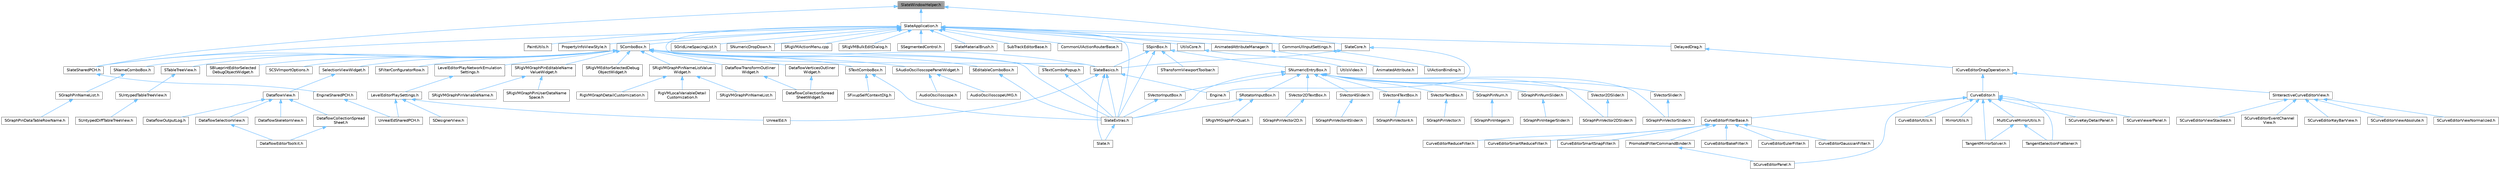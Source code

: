 digraph "SlateWindowHelper.h"
{
 // INTERACTIVE_SVG=YES
 // LATEX_PDF_SIZE
  bgcolor="transparent";
  edge [fontname=Helvetica,fontsize=10,labelfontname=Helvetica,labelfontsize=10];
  node [fontname=Helvetica,fontsize=10,shape=box,height=0.2,width=0.4];
  Node1 [id="Node000001",label="SlateWindowHelper.h",height=0.2,width=0.4,color="gray40", fillcolor="grey60", style="filled", fontcolor="black",tooltip=" "];
  Node1 -> Node2 [id="edge1_Node000001_Node000002",dir="back",color="steelblue1",style="solid",tooltip=" "];
  Node2 [id="Node000002",label="SlateApplication.h",height=0.2,width=0.4,color="grey40", fillcolor="white", style="filled",URL="$db/d28/SlateApplication_8h.html",tooltip=" "];
  Node2 -> Node3 [id="edge2_Node000002_Node000003",dir="back",color="steelblue1",style="solid",tooltip=" "];
  Node3 [id="Node000003",label="AnimatedAttributeManager.h",height=0.2,width=0.4,color="grey40", fillcolor="white", style="filled",URL="$d8/d68/AnimatedAttributeManager_8h.html",tooltip=" "];
  Node3 -> Node4 [id="edge3_Node000003_Node000004",dir="back",color="steelblue1",style="solid",tooltip=" "];
  Node4 [id="Node000004",label="AnimatedAttribute.h",height=0.2,width=0.4,color="grey40", fillcolor="white", style="filled",URL="$dd/df4/AnimatedAttribute_8h.html",tooltip=" "];
  Node2 -> Node5 [id="edge4_Node000002_Node000005",dir="back",color="steelblue1",style="solid",tooltip=" "];
  Node5 [id="Node000005",label="CommonUIActionRouterBase.h",height=0.2,width=0.4,color="grey40", fillcolor="white", style="filled",URL="$d9/dd5/CommonUIActionRouterBase_8h.html",tooltip=" "];
  Node2 -> Node6 [id="edge5_Node000002_Node000006",dir="back",color="steelblue1",style="solid",tooltip=" "];
  Node6 [id="Node000006",label="CommonUIInputSettings.h",height=0.2,width=0.4,color="grey40", fillcolor="white", style="filled",URL="$d4/d5b/CommonUIInputSettings_8h.html",tooltip=" "];
  Node6 -> Node7 [id="edge6_Node000006_Node000007",dir="back",color="steelblue1",style="solid",tooltip=" "];
  Node7 [id="Node000007",label="UIActionBinding.h",height=0.2,width=0.4,color="grey40", fillcolor="white", style="filled",URL="$d9/d31/UIActionBinding_8h.html",tooltip=" "];
  Node2 -> Node8 [id="edge7_Node000002_Node000008",dir="back",color="steelblue1",style="solid",tooltip=" "];
  Node8 [id="Node000008",label="DelayedDrag.h",height=0.2,width=0.4,color="grey40", fillcolor="white", style="filled",URL="$d7/d2b/DelayedDrag_8h.html",tooltip=" "];
  Node8 -> Node9 [id="edge8_Node000008_Node000009",dir="back",color="steelblue1",style="solid",tooltip=" "];
  Node9 [id="Node000009",label="ICurveEditorDragOperation.h",height=0.2,width=0.4,color="grey40", fillcolor="white", style="filled",URL="$d7/d15/ICurveEditorDragOperation_8h.html",tooltip=" "];
  Node9 -> Node10 [id="edge9_Node000009_Node000010",dir="back",color="steelblue1",style="solid",tooltip=" "];
  Node10 [id="Node000010",label="CurveEditor.h",height=0.2,width=0.4,color="grey40", fillcolor="white", style="filled",URL="$d1/d27/CurveEditor_8h.html",tooltip=" "];
  Node10 -> Node11 [id="edge10_Node000010_Node000011",dir="back",color="steelblue1",style="solid",tooltip=" "];
  Node11 [id="Node000011",label="CurveEditorFilterBase.h",height=0.2,width=0.4,color="grey40", fillcolor="white", style="filled",URL="$d9/d6a/CurveEditorFilterBase_8h.html",tooltip=" "];
  Node11 -> Node12 [id="edge11_Node000011_Node000012",dir="back",color="steelblue1",style="solid",tooltip=" "];
  Node12 [id="Node000012",label="CurveEditorBakeFilter.h",height=0.2,width=0.4,color="grey40", fillcolor="white", style="filled",URL="$dd/d47/CurveEditorBakeFilter_8h.html",tooltip=" "];
  Node11 -> Node13 [id="edge12_Node000011_Node000013",dir="back",color="steelblue1",style="solid",tooltip=" "];
  Node13 [id="Node000013",label="CurveEditorEulerFilter.h",height=0.2,width=0.4,color="grey40", fillcolor="white", style="filled",URL="$d1/d0e/CurveEditorEulerFilter_8h.html",tooltip=" "];
  Node11 -> Node14 [id="edge13_Node000011_Node000014",dir="back",color="steelblue1",style="solid",tooltip=" "];
  Node14 [id="Node000014",label="CurveEditorGaussianFilter.h",height=0.2,width=0.4,color="grey40", fillcolor="white", style="filled",URL="$d1/de6/CurveEditorGaussianFilter_8h.html",tooltip=" "];
  Node11 -> Node15 [id="edge14_Node000011_Node000015",dir="back",color="steelblue1",style="solid",tooltip=" "];
  Node15 [id="Node000015",label="CurveEditorReduceFilter.h",height=0.2,width=0.4,color="grey40", fillcolor="white", style="filled",URL="$d4/d9f/CurveEditorReduceFilter_8h.html",tooltip=" "];
  Node11 -> Node16 [id="edge15_Node000011_Node000016",dir="back",color="steelblue1",style="solid",tooltip=" "];
  Node16 [id="Node000016",label="CurveEditorSmartReduceFilter.h",height=0.2,width=0.4,color="grey40", fillcolor="white", style="filled",URL="$d9/d5a/CurveEditorSmartReduceFilter_8h.html",tooltip=" "];
  Node11 -> Node17 [id="edge16_Node000011_Node000017",dir="back",color="steelblue1",style="solid",tooltip=" "];
  Node17 [id="Node000017",label="CurveEditorSmartSnapFilter.h",height=0.2,width=0.4,color="grey40", fillcolor="white", style="filled",URL="$d1/dfb/CurveEditorSmartSnapFilter_8h.html",tooltip=" "];
  Node11 -> Node18 [id="edge17_Node000011_Node000018",dir="back",color="steelblue1",style="solid",tooltip=" "];
  Node18 [id="Node000018",label="PromotedFilterCommandBinder.h",height=0.2,width=0.4,color="grey40", fillcolor="white", style="filled",URL="$da/d3b/PromotedFilterCommandBinder_8h.html",tooltip=" "];
  Node18 -> Node19 [id="edge18_Node000018_Node000019",dir="back",color="steelblue1",style="solid",tooltip=" "];
  Node19 [id="Node000019",label="SCurveEditorPanel.h",height=0.2,width=0.4,color="grey40", fillcolor="white", style="filled",URL="$db/d60/SCurveEditorPanel_8h.html",tooltip=" "];
  Node10 -> Node20 [id="edge19_Node000010_Node000020",dir="back",color="steelblue1",style="solid",tooltip=" "];
  Node20 [id="Node000020",label="CurveEditorUtils.h",height=0.2,width=0.4,color="grey40", fillcolor="white", style="filled",URL="$d3/d81/CurveEditorUtils_8h.html",tooltip=" "];
  Node10 -> Node21 [id="edge20_Node000010_Node000021",dir="back",color="steelblue1",style="solid",tooltip=" "];
  Node21 [id="Node000021",label="MirrorUtils.h",height=0.2,width=0.4,color="grey40", fillcolor="white", style="filled",URL="$da/d75/MirrorUtils_8h.html",tooltip=" "];
  Node10 -> Node22 [id="edge21_Node000010_Node000022",dir="back",color="steelblue1",style="solid",tooltip=" "];
  Node22 [id="Node000022",label="MultiCurveMirrorUtils.h",height=0.2,width=0.4,color="grey40", fillcolor="white", style="filled",URL="$da/d1b/MultiCurveMirrorUtils_8h.html",tooltip=" "];
  Node22 -> Node23 [id="edge22_Node000022_Node000023",dir="back",color="steelblue1",style="solid",tooltip=" "];
  Node23 [id="Node000023",label="TangentMirrorSolver.h",height=0.2,width=0.4,color="grey40", fillcolor="white", style="filled",URL="$dc/dea/TangentMirrorSolver_8h.html",tooltip=" "];
  Node22 -> Node24 [id="edge23_Node000022_Node000024",dir="back",color="steelblue1",style="solid",tooltip=" "];
  Node24 [id="Node000024",label="TangentSelectionFlattener.h",height=0.2,width=0.4,color="grey40", fillcolor="white", style="filled",URL="$d7/dd8/TangentSelectionFlattener_8h.html",tooltip=" "];
  Node10 -> Node19 [id="edge24_Node000010_Node000019",dir="back",color="steelblue1",style="solid",tooltip=" "];
  Node10 -> Node25 [id="edge25_Node000010_Node000025",dir="back",color="steelblue1",style="solid",tooltip=" "];
  Node25 [id="Node000025",label="SCurveKeyDetailPanel.h",height=0.2,width=0.4,color="grey40", fillcolor="white", style="filled",URL="$d9/d1c/SCurveKeyDetailPanel_8h.html",tooltip=" "];
  Node10 -> Node26 [id="edge26_Node000010_Node000026",dir="back",color="steelblue1",style="solid",tooltip=" "];
  Node26 [id="Node000026",label="SCurveViewerPanel.h",height=0.2,width=0.4,color="grey40", fillcolor="white", style="filled",URL="$de/d3b/SCurveViewerPanel_8h.html",tooltip=" "];
  Node10 -> Node23 [id="edge27_Node000010_Node000023",dir="back",color="steelblue1",style="solid",tooltip=" "];
  Node10 -> Node24 [id="edge28_Node000010_Node000024",dir="back",color="steelblue1",style="solid",tooltip=" "];
  Node9 -> Node27 [id="edge29_Node000009_Node000027",dir="back",color="steelblue1",style="solid",tooltip=" "];
  Node27 [id="Node000027",label="SInteractiveCurveEditorView.h",height=0.2,width=0.4,color="grey40", fillcolor="white", style="filled",URL="$d2/dd9/SInteractiveCurveEditorView_8h.html",tooltip=" "];
  Node27 -> Node28 [id="edge30_Node000027_Node000028",dir="back",color="steelblue1",style="solid",tooltip=" "];
  Node28 [id="Node000028",label="SCurveEditorEventChannel\lView.h",height=0.2,width=0.4,color="grey40", fillcolor="white", style="filled",URL="$d9/df1/SCurveEditorEventChannelView_8h.html",tooltip=" "];
  Node27 -> Node29 [id="edge31_Node000027_Node000029",dir="back",color="steelblue1",style="solid",tooltip=" "];
  Node29 [id="Node000029",label="SCurveEditorKeyBarView.h",height=0.2,width=0.4,color="grey40", fillcolor="white", style="filled",URL="$d8/d9c/SCurveEditorKeyBarView_8h.html",tooltip=" "];
  Node27 -> Node30 [id="edge32_Node000027_Node000030",dir="back",color="steelblue1",style="solid",tooltip=" "];
  Node30 [id="Node000030",label="SCurveEditorViewAbsolute.h",height=0.2,width=0.4,color="grey40", fillcolor="white", style="filled",URL="$d0/d52/SCurveEditorViewAbsolute_8h.html",tooltip=" "];
  Node27 -> Node31 [id="edge33_Node000027_Node000031",dir="back",color="steelblue1",style="solid",tooltip=" "];
  Node31 [id="Node000031",label="SCurveEditorViewNormalized.h",height=0.2,width=0.4,color="grey40", fillcolor="white", style="filled",URL="$d5/de3/SCurveEditorViewNormalized_8h.html",tooltip=" "];
  Node27 -> Node32 [id="edge34_Node000027_Node000032",dir="back",color="steelblue1",style="solid",tooltip=" "];
  Node32 [id="Node000032",label="SCurveEditorViewStacked.h",height=0.2,width=0.4,color="grey40", fillcolor="white", style="filled",URL="$d0/d5a/SCurveEditorViewStacked_8h.html",tooltip=" "];
  Node2 -> Node33 [id="edge35_Node000002_Node000033",dir="back",color="steelblue1",style="solid",tooltip=" "];
  Node33 [id="Node000033",label="PaintUtils.h",height=0.2,width=0.4,color="grey40", fillcolor="white", style="filled",URL="$d9/da6/PaintUtils_8h.html",tooltip=" "];
  Node2 -> Node34 [id="edge36_Node000002_Node000034",dir="back",color="steelblue1",style="solid",tooltip=" "];
  Node34 [id="Node000034",label="PropertyInfoViewStyle.h",height=0.2,width=0.4,color="grey40", fillcolor="white", style="filled",URL="$d0/da8/PropertyInfoViewStyle_8h.html",tooltip=" "];
  Node2 -> Node35 [id="edge37_Node000002_Node000035",dir="back",color="steelblue1",style="solid",tooltip=" "];
  Node35 [id="Node000035",label="SComboBox.h",height=0.2,width=0.4,color="grey40", fillcolor="white", style="filled",URL="$d2/dd5/SComboBox_8h.html",tooltip=" "];
  Node35 -> Node36 [id="edge38_Node000035_Node000036",dir="back",color="steelblue1",style="solid",tooltip=" "];
  Node36 [id="Node000036",label="DataflowTransformOutliner\lWidget.h",height=0.2,width=0.4,color="grey40", fillcolor="white", style="filled",URL="$d8/df9/DataflowTransformOutlinerWidget_8h.html",tooltip=" "];
  Node36 -> Node37 [id="edge39_Node000036_Node000037",dir="back",color="steelblue1",style="solid",tooltip=" "];
  Node37 [id="Node000037",label="DataflowCollectionSpread\lSheetWidget.h",height=0.2,width=0.4,color="grey40", fillcolor="white", style="filled",URL="$da/da3/DataflowCollectionSpreadSheetWidget_8h.html",tooltip=" "];
  Node35 -> Node38 [id="edge40_Node000035_Node000038",dir="back",color="steelblue1",style="solid",tooltip=" "];
  Node38 [id="Node000038",label="DataflowVerticesOutliner\lWidget.h",height=0.2,width=0.4,color="grey40", fillcolor="white", style="filled",URL="$dd/deb/DataflowVerticesOutlinerWidget_8h.html",tooltip=" "];
  Node38 -> Node37 [id="edge41_Node000038_Node000037",dir="back",color="steelblue1",style="solid",tooltip=" "];
  Node35 -> Node39 [id="edge42_Node000035_Node000039",dir="back",color="steelblue1",style="solid",tooltip=" "];
  Node39 [id="Node000039",label="LevelEditorPlayNetworkEmulation\lSettings.h",height=0.2,width=0.4,color="grey40", fillcolor="white", style="filled",URL="$d4/d35/LevelEditorPlayNetworkEmulationSettings_8h.html",tooltip=" "];
  Node39 -> Node40 [id="edge43_Node000039_Node000040",dir="back",color="steelblue1",style="solid",tooltip=" "];
  Node40 [id="Node000040",label="LevelEditorPlaySettings.h",height=0.2,width=0.4,color="grey40", fillcolor="white", style="filled",URL="$d4/d3b/LevelEditorPlaySettings_8h.html",tooltip=" "];
  Node40 -> Node41 [id="edge44_Node000040_Node000041",dir="back",color="steelblue1",style="solid",tooltip=" "];
  Node41 [id="Node000041",label="SDesignerView.h",height=0.2,width=0.4,color="grey40", fillcolor="white", style="filled",URL="$d2/d14/SDesignerView_8h.html",tooltip=" "];
  Node40 -> Node42 [id="edge45_Node000040_Node000042",dir="back",color="steelblue1",style="solid",tooltip=" "];
  Node42 [id="Node000042",label="UnrealEd.h",height=0.2,width=0.4,color="grey40", fillcolor="white", style="filled",URL="$d2/d5f/UnrealEd_8h.html",tooltip=" "];
  Node40 -> Node43 [id="edge46_Node000040_Node000043",dir="back",color="steelblue1",style="solid",tooltip=" "];
  Node43 [id="Node000043",label="UnrealEdSharedPCH.h",height=0.2,width=0.4,color="grey40", fillcolor="white", style="filled",URL="$d1/de6/UnrealEdSharedPCH_8h.html",tooltip=" "];
  Node35 -> Node44 [id="edge47_Node000035_Node000044",dir="back",color="steelblue1",style="solid",tooltip=" "];
  Node44 [id="Node000044",label="SAudioOscilloscopePanelWidget.h",height=0.2,width=0.4,color="grey40", fillcolor="white", style="filled",URL="$db/d7e/SAudioOscilloscopePanelWidget_8h.html",tooltip=" "];
  Node44 -> Node45 [id="edge48_Node000044_Node000045",dir="back",color="steelblue1",style="solid",tooltip=" "];
  Node45 [id="Node000045",label="AudioOscilloscope.h",height=0.2,width=0.4,color="grey40", fillcolor="white", style="filled",URL="$d5/d81/AudioOscilloscope_8h.html",tooltip=" "];
  Node44 -> Node46 [id="edge49_Node000044_Node000046",dir="back",color="steelblue1",style="solid",tooltip=" "];
  Node46 [id="Node000046",label="AudioOscilloscopeUMG.h",height=0.2,width=0.4,color="grey40", fillcolor="white", style="filled",URL="$df/de7/AudioOscilloscopeUMG_8h.html",tooltip=" "];
  Node35 -> Node47 [id="edge50_Node000035_Node000047",dir="back",color="steelblue1",style="solid",tooltip=" "];
  Node47 [id="Node000047",label="SBlueprintEditorSelected\lDebugObjectWidget.h",height=0.2,width=0.4,color="grey40", fillcolor="white", style="filled",URL="$de/d6c/SBlueprintEditorSelectedDebugObjectWidget_8h.html",tooltip=" "];
  Node35 -> Node48 [id="edge51_Node000035_Node000048",dir="back",color="steelblue1",style="solid",tooltip=" "];
  Node48 [id="Node000048",label="SCSVImportOptions.h",height=0.2,width=0.4,color="grey40", fillcolor="white", style="filled",URL="$d7/dfe/SCSVImportOptions_8h.html",tooltip=" "];
  Node35 -> Node49 [id="edge52_Node000035_Node000049",dir="back",color="steelblue1",style="solid",tooltip=" "];
  Node49 [id="Node000049",label="SEditableComboBox.h",height=0.2,width=0.4,color="grey40", fillcolor="white", style="filled",URL="$d0/d8c/SEditableComboBox_8h.html",tooltip=" "];
  Node49 -> Node50 [id="edge53_Node000049_Node000050",dir="back",color="steelblue1",style="solid",tooltip=" "];
  Node50 [id="Node000050",label="SlateExtras.h",height=0.2,width=0.4,color="grey40", fillcolor="white", style="filled",URL="$d8/dec/SlateExtras_8h.html",tooltip=" "];
  Node50 -> Node51 [id="edge54_Node000050_Node000051",dir="back",color="steelblue1",style="solid",tooltip=" "];
  Node51 [id="Node000051",label="Slate.h",height=0.2,width=0.4,color="grey40", fillcolor="white", style="filled",URL="$d2/dc0/Slate_8h.html",tooltip=" "];
  Node35 -> Node52 [id="edge55_Node000035_Node000052",dir="back",color="steelblue1",style="solid",tooltip=" "];
  Node52 [id="Node000052",label="SFilterConfiguratorRow.h",height=0.2,width=0.4,color="grey40", fillcolor="white", style="filled",URL="$d2/d18/SFilterConfiguratorRow_8h.html",tooltip=" "];
  Node35 -> Node53 [id="edge56_Node000035_Node000053",dir="back",color="steelblue1",style="solid",tooltip=" "];
  Node53 [id="Node000053",label="SNameComboBox.h",height=0.2,width=0.4,color="grey40", fillcolor="white", style="filled",URL="$d8/d4b/SNameComboBox_8h.html",tooltip=" "];
  Node53 -> Node54 [id="edge57_Node000053_Node000054",dir="back",color="steelblue1",style="solid",tooltip=" "];
  Node54 [id="Node000054",label="SGraphPinNameList.h",height=0.2,width=0.4,color="grey40", fillcolor="white", style="filled",URL="$d4/d09/SGraphPinNameList_8h.html",tooltip=" "];
  Node54 -> Node55 [id="edge58_Node000054_Node000055",dir="back",color="steelblue1",style="solid",tooltip=" "];
  Node55 [id="Node000055",label="SGraphPinDataTableRowName.h",height=0.2,width=0.4,color="grey40", fillcolor="white", style="filled",URL="$d3/d40/SGraphPinDataTableRowName_8h.html",tooltip=" "];
  Node35 -> Node56 [id="edge59_Node000035_Node000056",dir="back",color="steelblue1",style="solid",tooltip=" "];
  Node56 [id="Node000056",label="SRigVMEditorSelectedDebug\lObjectWidget.h",height=0.2,width=0.4,color="grey40", fillcolor="white", style="filled",URL="$d9/dcd/SRigVMEditorSelectedDebugObjectWidget_8h.html",tooltip=" "];
  Node35 -> Node57 [id="edge60_Node000035_Node000057",dir="back",color="steelblue1",style="solid",tooltip=" "];
  Node57 [id="Node000057",label="SRigVMGraphPinEditableName\lValueWidget.h",height=0.2,width=0.4,color="grey40", fillcolor="white", style="filled",URL="$da/d0c/SRigVMGraphPinEditableNameValueWidget_8h.html",tooltip=" "];
  Node57 -> Node58 [id="edge61_Node000057_Node000058",dir="back",color="steelblue1",style="solid",tooltip=" "];
  Node58 [id="Node000058",label="SRigVMGraphPinUserDataName\lSpace.h",height=0.2,width=0.4,color="grey40", fillcolor="white", style="filled",URL="$d7/dfd/SRigVMGraphPinUserDataNameSpace_8h.html",tooltip=" "];
  Node57 -> Node59 [id="edge62_Node000057_Node000059",dir="back",color="steelblue1",style="solid",tooltip=" "];
  Node59 [id="Node000059",label="SRigVMGraphPinVariableName.h",height=0.2,width=0.4,color="grey40", fillcolor="white", style="filled",URL="$d0/da1/SRigVMGraphPinVariableName_8h.html",tooltip=" "];
  Node35 -> Node60 [id="edge63_Node000035_Node000060",dir="back",color="steelblue1",style="solid",tooltip=" "];
  Node60 [id="Node000060",label="SRigVMGraphPinNameListValue\lWidget.h",height=0.2,width=0.4,color="grey40", fillcolor="white", style="filled",URL="$dc/dac/SRigVMGraphPinNameListValueWidget_8h.html",tooltip=" "];
  Node60 -> Node61 [id="edge64_Node000060_Node000061",dir="back",color="steelblue1",style="solid",tooltip=" "];
  Node61 [id="Node000061",label="RigVMGraphDetailCustomization.h",height=0.2,width=0.4,color="grey40", fillcolor="white", style="filled",URL="$da/d8c/RigVMGraphDetailCustomization_8h.html",tooltip=" "];
  Node60 -> Node62 [id="edge65_Node000060_Node000062",dir="back",color="steelblue1",style="solid",tooltip=" "];
  Node62 [id="Node000062",label="RigVMLocalVariableDetail\lCustomization.h",height=0.2,width=0.4,color="grey40", fillcolor="white", style="filled",URL="$de/de8/RigVMLocalVariableDetailCustomization_8h.html",tooltip=" "];
  Node60 -> Node63 [id="edge66_Node000060_Node000063",dir="back",color="steelblue1",style="solid",tooltip=" "];
  Node63 [id="Node000063",label="SRigVMGraphPinNameList.h",height=0.2,width=0.4,color="grey40", fillcolor="white", style="filled",URL="$d7/dfc/SRigVMGraphPinNameList_8h.html",tooltip=" "];
  Node35 -> Node64 [id="edge67_Node000035_Node000064",dir="back",color="steelblue1",style="solid",tooltip=" "];
  Node64 [id="Node000064",label="STableTreeView.h",height=0.2,width=0.4,color="grey40", fillcolor="white", style="filled",URL="$dd/d46/STableTreeView_8h.html",tooltip=" "];
  Node64 -> Node65 [id="edge68_Node000064_Node000065",dir="back",color="steelblue1",style="solid",tooltip=" "];
  Node65 [id="Node000065",label="SUntypedTableTreeView.h",height=0.2,width=0.4,color="grey40", fillcolor="white", style="filled",URL="$da/dc1/SUntypedTableTreeView_8h.html",tooltip=" "];
  Node65 -> Node66 [id="edge69_Node000065_Node000066",dir="back",color="steelblue1",style="solid",tooltip=" "];
  Node66 [id="Node000066",label="SUntypedDiffTableTreeView.h",height=0.2,width=0.4,color="grey40", fillcolor="white", style="filled",URL="$d2/dd2/SUntypedDiffTableTreeView_8h.html",tooltip=" "];
  Node35 -> Node67 [id="edge70_Node000035_Node000067",dir="back",color="steelblue1",style="solid",tooltip=" "];
  Node67 [id="Node000067",label="STextComboBox.h",height=0.2,width=0.4,color="grey40", fillcolor="white", style="filled",URL="$d6/d14/STextComboBox_8h.html",tooltip=" "];
  Node67 -> Node68 [id="edge71_Node000067_Node000068",dir="back",color="steelblue1",style="solid",tooltip=" "];
  Node68 [id="Node000068",label="SFixupSelfContextDlg.h",height=0.2,width=0.4,color="grey40", fillcolor="white", style="filled",URL="$d5/da4/SFixupSelfContextDlg_8h.html",tooltip=" "];
  Node67 -> Node50 [id="edge72_Node000067_Node000050",dir="back",color="steelblue1",style="solid",tooltip=" "];
  Node35 -> Node69 [id="edge73_Node000035_Node000069",dir="back",color="steelblue1",style="solid",tooltip=" "];
  Node69 [id="Node000069",label="STextComboPopup.h",height=0.2,width=0.4,color="grey40", fillcolor="white", style="filled",URL="$d1/d76/STextComboPopup_8h.html",tooltip=" "];
  Node69 -> Node50 [id="edge74_Node000069_Node000050",dir="back",color="steelblue1",style="solid",tooltip=" "];
  Node35 -> Node70 [id="edge75_Node000035_Node000070",dir="back",color="steelblue1",style="solid",tooltip=" "];
  Node70 [id="Node000070",label="SelectionViewWidget.h",height=0.2,width=0.4,color="grey40", fillcolor="white", style="filled",URL="$dc/db5/SelectionViewWidget_8h.html",tooltip=" "];
  Node70 -> Node71 [id="edge76_Node000070_Node000071",dir="back",color="steelblue1",style="solid",tooltip=" "];
  Node71 [id="Node000071",label="DataflowView.h",height=0.2,width=0.4,color="grey40", fillcolor="white", style="filled",URL="$d4/d2e/DataflowView_8h.html",tooltip=" "];
  Node71 -> Node72 [id="edge77_Node000071_Node000072",dir="back",color="steelblue1",style="solid",tooltip=" "];
  Node72 [id="Node000072",label="DataflowCollectionSpread\lSheet.h",height=0.2,width=0.4,color="grey40", fillcolor="white", style="filled",URL="$da/da7/DataflowCollectionSpreadSheet_8h.html",tooltip=" "];
  Node72 -> Node73 [id="edge78_Node000072_Node000073",dir="back",color="steelblue1",style="solid",tooltip=" "];
  Node73 [id="Node000073",label="DataflowEditorToolkit.h",height=0.2,width=0.4,color="grey40", fillcolor="white", style="filled",URL="$d8/d80/DataflowEditorToolkit_8h.html",tooltip=" "];
  Node71 -> Node74 [id="edge79_Node000071_Node000074",dir="back",color="steelblue1",style="solid",tooltip=" "];
  Node74 [id="Node000074",label="DataflowOutputLog.h",height=0.2,width=0.4,color="grey40", fillcolor="white", style="filled",URL="$df/d1e/DataflowOutputLog_8h.html",tooltip=" "];
  Node71 -> Node75 [id="edge80_Node000071_Node000075",dir="back",color="steelblue1",style="solid",tooltip=" "];
  Node75 [id="Node000075",label="DataflowSelectionView.h",height=0.2,width=0.4,color="grey40", fillcolor="white", style="filled",URL="$d6/d34/DataflowSelectionView_8h.html",tooltip=" "];
  Node75 -> Node73 [id="edge81_Node000075_Node000073",dir="back",color="steelblue1",style="solid",tooltip=" "];
  Node71 -> Node76 [id="edge82_Node000071_Node000076",dir="back",color="steelblue1",style="solid",tooltip=" "];
  Node76 [id="Node000076",label="DataflowSkeletonView.h",height=0.2,width=0.4,color="grey40", fillcolor="white", style="filled",URL="$d7/df7/DataflowSkeletonView_8h.html",tooltip=" "];
  Node35 -> Node77 [id="edge83_Node000035_Node000077",dir="back",color="steelblue1",style="solid",tooltip=" "];
  Node77 [id="Node000077",label="SlateBasics.h",height=0.2,width=0.4,color="grey40", fillcolor="white", style="filled",URL="$da/d2f/SlateBasics_8h.html",tooltip=" "];
  Node77 -> Node78 [id="edge84_Node000077_Node000078",dir="back",color="steelblue1",style="solid",tooltip=" "];
  Node78 [id="Node000078",label="Engine.h",height=0.2,width=0.4,color="grey40", fillcolor="white", style="filled",URL="$d1/d34/Public_2Engine_8h.html",tooltip=" "];
  Node77 -> Node51 [id="edge85_Node000077_Node000051",dir="back",color="steelblue1",style="solid",tooltip=" "];
  Node77 -> Node50 [id="edge86_Node000077_Node000050",dir="back",color="steelblue1",style="solid",tooltip=" "];
  Node77 -> Node42 [id="edge87_Node000077_Node000042",dir="back",color="steelblue1",style="solid",tooltip=" "];
  Node35 -> Node50 [id="edge88_Node000035_Node000050",dir="back",color="steelblue1",style="solid",tooltip=" "];
  Node35 -> Node79 [id="edge89_Node000035_Node000079",dir="back",color="steelblue1",style="solid",tooltip=" "];
  Node79 [id="Node000079",label="SlateSharedPCH.h",height=0.2,width=0.4,color="grey40", fillcolor="white", style="filled",URL="$d1/dfc/SlateSharedPCH_8h.html",tooltip=" "];
  Node79 -> Node80 [id="edge90_Node000079_Node000080",dir="back",color="steelblue1",style="solid",tooltip=" "];
  Node80 [id="Node000080",label="EngineSharedPCH.h",height=0.2,width=0.4,color="grey40", fillcolor="white", style="filled",URL="$dc/dbb/EngineSharedPCH_8h.html",tooltip=" "];
  Node80 -> Node43 [id="edge91_Node000080_Node000043",dir="back",color="steelblue1",style="solid",tooltip=" "];
  Node2 -> Node81 [id="edge92_Node000002_Node000081",dir="back",color="steelblue1",style="solid",tooltip=" "];
  Node81 [id="Node000081",label="SGridLineSpacingList.h",height=0.2,width=0.4,color="grey40", fillcolor="white", style="filled",URL="$db/d48/SGridLineSpacingList_8h.html",tooltip=" "];
  Node2 -> Node82 [id="edge93_Node000002_Node000082",dir="back",color="steelblue1",style="solid",tooltip=" "];
  Node82 [id="Node000082",label="SNumericDropDown.h",height=0.2,width=0.4,color="grey40", fillcolor="white", style="filled",URL="$d3/d12/SNumericDropDown_8h.html",tooltip=" "];
  Node2 -> Node83 [id="edge94_Node000002_Node000083",dir="back",color="steelblue1",style="solid",tooltip=" "];
  Node83 [id="Node000083",label="SRigVMActionMenu.cpp",height=0.2,width=0.4,color="grey40", fillcolor="white", style="filled",URL="$dc/d4c/SRigVMActionMenu_8cpp.html",tooltip=" "];
  Node2 -> Node84 [id="edge95_Node000002_Node000084",dir="back",color="steelblue1",style="solid",tooltip=" "];
  Node84 [id="Node000084",label="SRigVMBulkEditDialog.h",height=0.2,width=0.4,color="grey40", fillcolor="white", style="filled",URL="$dd/d89/SRigVMBulkEditDialog_8h.html",tooltip=" "];
  Node2 -> Node85 [id="edge96_Node000002_Node000085",dir="back",color="steelblue1",style="solid",tooltip=" "];
  Node85 [id="Node000085",label="SSegmentedControl.h",height=0.2,width=0.4,color="grey40", fillcolor="white", style="filled",URL="$d3/d4f/SSegmentedControl_8h.html",tooltip=" "];
  Node2 -> Node86 [id="edge97_Node000002_Node000086",dir="back",color="steelblue1",style="solid",tooltip=" "];
  Node86 [id="Node000086",label="SSpinBox.h",height=0.2,width=0.4,color="grey40", fillcolor="white", style="filled",URL="$d5/da5/SSpinBox_8h.html",tooltip=" "];
  Node86 -> Node87 [id="edge98_Node000086_Node000087",dir="back",color="steelblue1",style="solid",tooltip=" "];
  Node87 [id="Node000087",label="SNumericEntryBox.h",height=0.2,width=0.4,color="grey40", fillcolor="white", style="filled",URL="$d8/d1a/SNumericEntryBox_8h.html",tooltip=" "];
  Node87 -> Node88 [id="edge99_Node000087_Node000088",dir="back",color="steelblue1",style="solid",tooltip=" "];
  Node88 [id="Node000088",label="SGraphPinNum.h",height=0.2,width=0.4,color="grey40", fillcolor="white", style="filled",URL="$d7/da4/SGraphPinNum_8h.html",tooltip=" "];
  Node88 -> Node89 [id="edge100_Node000088_Node000089",dir="back",color="steelblue1",style="solid",tooltip=" "];
  Node89 [id="Node000089",label="SGraphPinInteger.h",height=0.2,width=0.4,color="grey40", fillcolor="white", style="filled",URL="$df/d54/SGraphPinInteger_8h.html",tooltip=" "];
  Node87 -> Node90 [id="edge101_Node000087_Node000090",dir="back",color="steelblue1",style="solid",tooltip=" "];
  Node90 [id="Node000090",label="SGraphPinNumSlider.h",height=0.2,width=0.4,color="grey40", fillcolor="white", style="filled",URL="$d5/d00/SGraphPinNumSlider_8h.html",tooltip=" "];
  Node90 -> Node91 [id="edge102_Node000090_Node000091",dir="back",color="steelblue1",style="solid",tooltip=" "];
  Node91 [id="Node000091",label="SGraphPinIntegerSlider.h",height=0.2,width=0.4,color="grey40", fillcolor="white", style="filled",URL="$da/d60/SGraphPinIntegerSlider_8h.html",tooltip=" "];
  Node87 -> Node92 [id="edge103_Node000087_Node000092",dir="back",color="steelblue1",style="solid",tooltip=" "];
  Node92 [id="Node000092",label="SGraphPinVector2DSlider.h",height=0.2,width=0.4,color="grey40", fillcolor="white", style="filled",URL="$d7/d05/SGraphPinVector2DSlider_8h.html",tooltip=" "];
  Node87 -> Node93 [id="edge104_Node000087_Node000093",dir="back",color="steelblue1",style="solid",tooltip=" "];
  Node93 [id="Node000093",label="SGraphPinVectorSlider.h",height=0.2,width=0.4,color="grey40", fillcolor="white", style="filled",URL="$dc/d38/SGraphPinVectorSlider_8h.html",tooltip=" "];
  Node87 -> Node94 [id="edge105_Node000087_Node000094",dir="back",color="steelblue1",style="solid",tooltip=" "];
  Node94 [id="Node000094",label="SRotatorInputBox.h",height=0.2,width=0.4,color="grey40", fillcolor="white", style="filled",URL="$de/dd2/SRotatorInputBox_8h.html",tooltip=" "];
  Node94 -> Node95 [id="edge106_Node000094_Node000095",dir="back",color="steelblue1",style="solid",tooltip=" "];
  Node95 [id="Node000095",label="SRigVMGraphPinQuat.h",height=0.2,width=0.4,color="grey40", fillcolor="white", style="filled",URL="$de/dda/SRigVMGraphPinQuat_8h.html",tooltip=" "];
  Node94 -> Node50 [id="edge107_Node000094_Node000050",dir="back",color="steelblue1",style="solid",tooltip=" "];
  Node87 -> Node96 [id="edge108_Node000087_Node000096",dir="back",color="steelblue1",style="solid",tooltip=" "];
  Node96 [id="Node000096",label="SVector2DSlider.h",height=0.2,width=0.4,color="grey40", fillcolor="white", style="filled",URL="$de/d67/SVector2DSlider_8h.html",tooltip=" "];
  Node96 -> Node92 [id="edge109_Node000096_Node000092",dir="back",color="steelblue1",style="solid",tooltip=" "];
  Node87 -> Node97 [id="edge110_Node000087_Node000097",dir="back",color="steelblue1",style="solid",tooltip=" "];
  Node97 [id="Node000097",label="SVector2DTextBox.h",height=0.2,width=0.4,color="grey40", fillcolor="white", style="filled",URL="$d6/d71/SVector2DTextBox_8h.html",tooltip=" "];
  Node97 -> Node98 [id="edge111_Node000097_Node000098",dir="back",color="steelblue1",style="solid",tooltip=" "];
  Node98 [id="Node000098",label="SGraphPinVector2D.h",height=0.2,width=0.4,color="grey40", fillcolor="white", style="filled",URL="$d7/d67/SGraphPinVector2D_8h.html",tooltip=" "];
  Node87 -> Node99 [id="edge112_Node000087_Node000099",dir="back",color="steelblue1",style="solid",tooltip=" "];
  Node99 [id="Node000099",label="SVector4Slider.h",height=0.2,width=0.4,color="grey40", fillcolor="white", style="filled",URL="$d4/dec/SVector4Slider_8h.html",tooltip=" "];
  Node99 -> Node100 [id="edge113_Node000099_Node000100",dir="back",color="steelblue1",style="solid",tooltip=" "];
  Node100 [id="Node000100",label="SGraphPinVector4Slider.h",height=0.2,width=0.4,color="grey40", fillcolor="white", style="filled",URL="$d9/db8/SGraphPinVector4Slider_8h.html",tooltip=" "];
  Node87 -> Node101 [id="edge114_Node000087_Node000101",dir="back",color="steelblue1",style="solid",tooltip=" "];
  Node101 [id="Node000101",label="SVector4TextBox.h",height=0.2,width=0.4,color="grey40", fillcolor="white", style="filled",URL="$dd/da4/SVector4TextBox_8h.html",tooltip=" "];
  Node101 -> Node102 [id="edge115_Node000101_Node000102",dir="back",color="steelblue1",style="solid",tooltip=" "];
  Node102 [id="Node000102",label="SGraphPinVector4.h",height=0.2,width=0.4,color="grey40", fillcolor="white", style="filled",URL="$d4/d94/SGraphPinVector4_8h.html",tooltip=" "];
  Node87 -> Node103 [id="edge116_Node000087_Node000103",dir="back",color="steelblue1",style="solid",tooltip=" "];
  Node103 [id="Node000103",label="SVectorInputBox.h",height=0.2,width=0.4,color="grey40", fillcolor="white", style="filled",URL="$df/d44/SVectorInputBox_8h.html",tooltip=" "];
  Node103 -> Node50 [id="edge117_Node000103_Node000050",dir="back",color="steelblue1",style="solid",tooltip=" "];
  Node87 -> Node104 [id="edge118_Node000087_Node000104",dir="back",color="steelblue1",style="solid",tooltip=" "];
  Node104 [id="Node000104",label="SVectorSlider.h",height=0.2,width=0.4,color="grey40", fillcolor="white", style="filled",URL="$d2/db5/SVectorSlider_8h.html",tooltip=" "];
  Node104 -> Node93 [id="edge119_Node000104_Node000093",dir="back",color="steelblue1",style="solid",tooltip=" "];
  Node87 -> Node105 [id="edge120_Node000087_Node000105",dir="back",color="steelblue1",style="solid",tooltip=" "];
  Node105 [id="Node000105",label="SVectorTextBox.h",height=0.2,width=0.4,color="grey40", fillcolor="white", style="filled",URL="$df/db8/SVectorTextBox_8h.html",tooltip=" "];
  Node105 -> Node106 [id="edge121_Node000105_Node000106",dir="back",color="steelblue1",style="solid",tooltip=" "];
  Node106 [id="Node000106",label="SGraphPinVector.h",height=0.2,width=0.4,color="grey40", fillcolor="white", style="filled",URL="$d8/de7/SGraphPinVector_8h.html",tooltip=" "];
  Node87 -> Node50 [id="edge122_Node000087_Node000050",dir="back",color="steelblue1",style="solid",tooltip=" "];
  Node86 -> Node107 [id="edge123_Node000086_Node000107",dir="back",color="steelblue1",style="solid",tooltip=" "];
  Node107 [id="Node000107",label="STransformViewportToolbar.h",height=0.2,width=0.4,color="grey40", fillcolor="white", style="filled",URL="$d8/da8/STransformViewportToolbar_8h.html",tooltip=" "];
  Node86 -> Node77 [id="edge124_Node000086_Node000077",dir="back",color="steelblue1",style="solid",tooltip=" "];
  Node86 -> Node50 [id="edge125_Node000086_Node000050",dir="back",color="steelblue1",style="solid",tooltip=" "];
  Node2 -> Node77 [id="edge126_Node000002_Node000077",dir="back",color="steelblue1",style="solid",tooltip=" "];
  Node2 -> Node50 [id="edge127_Node000002_Node000050",dir="back",color="steelblue1",style="solid",tooltip=" "];
  Node2 -> Node108 [id="edge128_Node000002_Node000108",dir="back",color="steelblue1",style="solid",tooltip=" "];
  Node108 [id="Node000108",label="SlateMaterialBrush.h",height=0.2,width=0.4,color="grey40", fillcolor="white", style="filled",URL="$d0/d58/SlateMaterialBrush_8h.html",tooltip=" "];
  Node2 -> Node79 [id="edge129_Node000002_Node000079",dir="back",color="steelblue1",style="solid",tooltip=" "];
  Node2 -> Node109 [id="edge130_Node000002_Node000109",dir="back",color="steelblue1",style="solid",tooltip=" "];
  Node109 [id="Node000109",label="SubTrackEditorBase.h",height=0.2,width=0.4,color="grey40", fillcolor="white", style="filled",URL="$db/d33/SubTrackEditorBase_8h.html",tooltip=" "];
  Node2 -> Node110 [id="edge131_Node000002_Node000110",dir="back",color="steelblue1",style="solid",tooltip=" "];
  Node110 [id="Node000110",label="UtilsCore.h",height=0.2,width=0.4,color="grey40", fillcolor="white", style="filled",URL="$d2/d12/UtilsCore_8h.html",tooltip=" "];
  Node110 -> Node111 [id="edge132_Node000110_Node000111",dir="back",color="steelblue1",style="solid",tooltip=" "];
  Node111 [id="Node000111",label="UtilsVideo.h",height=0.2,width=0.4,color="grey40", fillcolor="white", style="filled",URL="$d0/d2e/UtilsVideo_8h.html",tooltip=" "];
  Node1 -> Node112 [id="edge133_Node000001_Node000112",dir="back",color="steelblue1",style="solid",tooltip=" "];
  Node112 [id="Node000112",label="SlateCore.h",height=0.2,width=0.4,color="grey40", fillcolor="white", style="filled",URL="$dc/d03/SlateCore_8h.html",tooltip=" "];
  Node112 -> Node78 [id="edge134_Node000112_Node000078",dir="back",color="steelblue1",style="solid",tooltip=" "];
  Node112 -> Node77 [id="edge135_Node000112_Node000077",dir="back",color="steelblue1",style="solid",tooltip=" "];
  Node1 -> Node79 [id="edge136_Node000001_Node000079",dir="back",color="steelblue1",style="solid",tooltip=" "];
}
